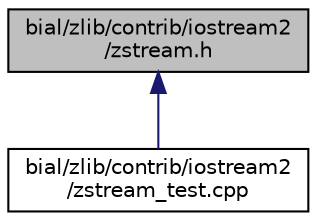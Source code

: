 digraph "bial/zlib/contrib/iostream2/zstream.h"
{
  edge [fontname="Helvetica",fontsize="10",labelfontname="Helvetica",labelfontsize="10"];
  node [fontname="Helvetica",fontsize="10",shape=record];
  Node1 [label="bial/zlib/contrib/iostream2\l/zstream.h",height=0.2,width=0.4,color="black", fillcolor="grey75", style="filled", fontcolor="black"];
  Node1 -> Node2 [dir="back",color="midnightblue",fontsize="10",style="solid",fontname="Helvetica"];
  Node2 [label="bial/zlib/contrib/iostream2\l/zstream_test.cpp",height=0.2,width=0.4,color="black", fillcolor="white", style="filled",URL="$zstream__test_8cpp.html"];
}
